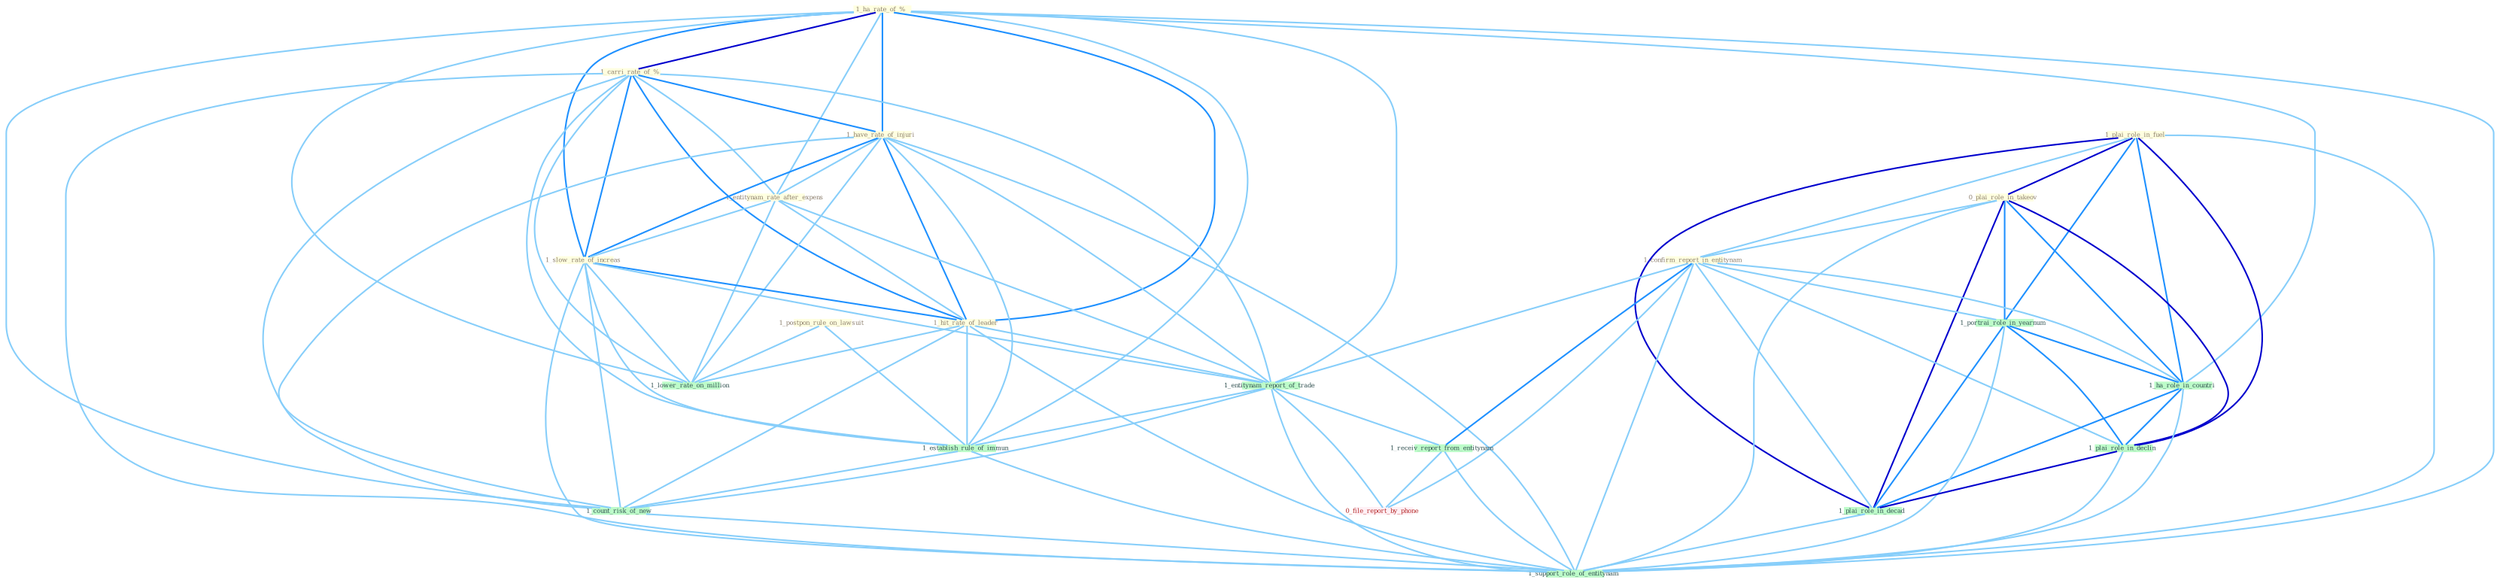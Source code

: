 Graph G{ 
    node
    [shape=polygon,style=filled,width=.5,height=.06,color="#BDFCC9",fixedsize=true,fontsize=4,
    fontcolor="#2f4f4f"];
    {node
    [color="#ffffe0", fontcolor="#8b7d6b"] "1_ha_rate_of_% " "1_carri_rate_of_% " "1_have_rate_of_injuri " "1_plai_role_in_fuel " "1_entitynam_rate_after_expens " "0_plai_role_in_takeov " "1_confirm_report_in_entitynam " "1_slow_rate_of_increas " "1_postpon_rule_on_lawsuit " "1_hit_rate_of_leader "}
{node [color="#fff0f5", fontcolor="#b22222"] "0_file_report_by_phone "}
edge [color="#B0E2FF"];

	"1_ha_rate_of_% " -- "1_carri_rate_of_% " [w="3", color="#0000cd" , len=0.6];
	"1_ha_rate_of_% " -- "1_have_rate_of_injuri " [w="2", color="#1e90ff" , len=0.8];
	"1_ha_rate_of_% " -- "1_entitynam_rate_after_expens " [w="1", color="#87cefa" ];
	"1_ha_rate_of_% " -- "1_slow_rate_of_increas " [w="2", color="#1e90ff" , len=0.8];
	"1_ha_rate_of_% " -- "1_hit_rate_of_leader " [w="2", color="#1e90ff" , len=0.8];
	"1_ha_rate_of_% " -- "1_ha_role_in_countri " [w="1", color="#87cefa" ];
	"1_ha_rate_of_% " -- "1_lower_rate_on_million " [w="1", color="#87cefa" ];
	"1_ha_rate_of_% " -- "1_entitynam_report_of_trade " [w="1", color="#87cefa" ];
	"1_ha_rate_of_% " -- "1_establish_rule_of_immun " [w="1", color="#87cefa" ];
	"1_ha_rate_of_% " -- "1_count_risk_of_new " [w="1", color="#87cefa" ];
	"1_ha_rate_of_% " -- "1_support_role_of_entitynam " [w="1", color="#87cefa" ];
	"1_carri_rate_of_% " -- "1_have_rate_of_injuri " [w="2", color="#1e90ff" , len=0.8];
	"1_carri_rate_of_% " -- "1_entitynam_rate_after_expens " [w="1", color="#87cefa" ];
	"1_carri_rate_of_% " -- "1_slow_rate_of_increas " [w="2", color="#1e90ff" , len=0.8];
	"1_carri_rate_of_% " -- "1_hit_rate_of_leader " [w="2", color="#1e90ff" , len=0.8];
	"1_carri_rate_of_% " -- "1_lower_rate_on_million " [w="1", color="#87cefa" ];
	"1_carri_rate_of_% " -- "1_entitynam_report_of_trade " [w="1", color="#87cefa" ];
	"1_carri_rate_of_% " -- "1_establish_rule_of_immun " [w="1", color="#87cefa" ];
	"1_carri_rate_of_% " -- "1_count_risk_of_new " [w="1", color="#87cefa" ];
	"1_carri_rate_of_% " -- "1_support_role_of_entitynam " [w="1", color="#87cefa" ];
	"1_have_rate_of_injuri " -- "1_entitynam_rate_after_expens " [w="1", color="#87cefa" ];
	"1_have_rate_of_injuri " -- "1_slow_rate_of_increas " [w="2", color="#1e90ff" , len=0.8];
	"1_have_rate_of_injuri " -- "1_hit_rate_of_leader " [w="2", color="#1e90ff" , len=0.8];
	"1_have_rate_of_injuri " -- "1_lower_rate_on_million " [w="1", color="#87cefa" ];
	"1_have_rate_of_injuri " -- "1_entitynam_report_of_trade " [w="1", color="#87cefa" ];
	"1_have_rate_of_injuri " -- "1_establish_rule_of_immun " [w="1", color="#87cefa" ];
	"1_have_rate_of_injuri " -- "1_count_risk_of_new " [w="1", color="#87cefa" ];
	"1_have_rate_of_injuri " -- "1_support_role_of_entitynam " [w="1", color="#87cefa" ];
	"1_plai_role_in_fuel " -- "0_plai_role_in_takeov " [w="3", color="#0000cd" , len=0.6];
	"1_plai_role_in_fuel " -- "1_confirm_report_in_entitynam " [w="1", color="#87cefa" ];
	"1_plai_role_in_fuel " -- "1_portrai_role_in_yearnum " [w="2", color="#1e90ff" , len=0.8];
	"1_plai_role_in_fuel " -- "1_ha_role_in_countri " [w="2", color="#1e90ff" , len=0.8];
	"1_plai_role_in_fuel " -- "1_plai_role_in_declin " [w="3", color="#0000cd" , len=0.6];
	"1_plai_role_in_fuel " -- "1_plai_role_in_decad " [w="3", color="#0000cd" , len=0.6];
	"1_plai_role_in_fuel " -- "1_support_role_of_entitynam " [w="1", color="#87cefa" ];
	"1_entitynam_rate_after_expens " -- "1_slow_rate_of_increas " [w="1", color="#87cefa" ];
	"1_entitynam_rate_after_expens " -- "1_hit_rate_of_leader " [w="1", color="#87cefa" ];
	"1_entitynam_rate_after_expens " -- "1_lower_rate_on_million " [w="1", color="#87cefa" ];
	"1_entitynam_rate_after_expens " -- "1_entitynam_report_of_trade " [w="1", color="#87cefa" ];
	"0_plai_role_in_takeov " -- "1_confirm_report_in_entitynam " [w="1", color="#87cefa" ];
	"0_plai_role_in_takeov " -- "1_portrai_role_in_yearnum " [w="2", color="#1e90ff" , len=0.8];
	"0_plai_role_in_takeov " -- "1_ha_role_in_countri " [w="2", color="#1e90ff" , len=0.8];
	"0_plai_role_in_takeov " -- "1_plai_role_in_declin " [w="3", color="#0000cd" , len=0.6];
	"0_plai_role_in_takeov " -- "1_plai_role_in_decad " [w="3", color="#0000cd" , len=0.6];
	"0_plai_role_in_takeov " -- "1_support_role_of_entitynam " [w="1", color="#87cefa" ];
	"1_confirm_report_in_entitynam " -- "1_portrai_role_in_yearnum " [w="1", color="#87cefa" ];
	"1_confirm_report_in_entitynam " -- "1_ha_role_in_countri " [w="1", color="#87cefa" ];
	"1_confirm_report_in_entitynam " -- "1_entitynam_report_of_trade " [w="1", color="#87cefa" ];
	"1_confirm_report_in_entitynam " -- "1_receiv_report_from_entitynam " [w="2", color="#1e90ff" , len=0.8];
	"1_confirm_report_in_entitynam " -- "1_plai_role_in_declin " [w="1", color="#87cefa" ];
	"1_confirm_report_in_entitynam " -- "1_plai_role_in_decad " [w="1", color="#87cefa" ];
	"1_confirm_report_in_entitynam " -- "0_file_report_by_phone " [w="1", color="#87cefa" ];
	"1_confirm_report_in_entitynam " -- "1_support_role_of_entitynam " [w="1", color="#87cefa" ];
	"1_slow_rate_of_increas " -- "1_hit_rate_of_leader " [w="2", color="#1e90ff" , len=0.8];
	"1_slow_rate_of_increas " -- "1_lower_rate_on_million " [w="1", color="#87cefa" ];
	"1_slow_rate_of_increas " -- "1_entitynam_report_of_trade " [w="1", color="#87cefa" ];
	"1_slow_rate_of_increas " -- "1_establish_rule_of_immun " [w="1", color="#87cefa" ];
	"1_slow_rate_of_increas " -- "1_count_risk_of_new " [w="1", color="#87cefa" ];
	"1_slow_rate_of_increas " -- "1_support_role_of_entitynam " [w="1", color="#87cefa" ];
	"1_postpon_rule_on_lawsuit " -- "1_lower_rate_on_million " [w="1", color="#87cefa" ];
	"1_postpon_rule_on_lawsuit " -- "1_establish_rule_of_immun " [w="1", color="#87cefa" ];
	"1_hit_rate_of_leader " -- "1_lower_rate_on_million " [w="1", color="#87cefa" ];
	"1_hit_rate_of_leader " -- "1_entitynam_report_of_trade " [w="1", color="#87cefa" ];
	"1_hit_rate_of_leader " -- "1_establish_rule_of_immun " [w="1", color="#87cefa" ];
	"1_hit_rate_of_leader " -- "1_count_risk_of_new " [w="1", color="#87cefa" ];
	"1_hit_rate_of_leader " -- "1_support_role_of_entitynam " [w="1", color="#87cefa" ];
	"1_portrai_role_in_yearnum " -- "1_ha_role_in_countri " [w="2", color="#1e90ff" , len=0.8];
	"1_portrai_role_in_yearnum " -- "1_plai_role_in_declin " [w="2", color="#1e90ff" , len=0.8];
	"1_portrai_role_in_yearnum " -- "1_plai_role_in_decad " [w="2", color="#1e90ff" , len=0.8];
	"1_portrai_role_in_yearnum " -- "1_support_role_of_entitynam " [w="1", color="#87cefa" ];
	"1_ha_role_in_countri " -- "1_plai_role_in_declin " [w="2", color="#1e90ff" , len=0.8];
	"1_ha_role_in_countri " -- "1_plai_role_in_decad " [w="2", color="#1e90ff" , len=0.8];
	"1_ha_role_in_countri " -- "1_support_role_of_entitynam " [w="1", color="#87cefa" ];
	"1_entitynam_report_of_trade " -- "1_receiv_report_from_entitynam " [w="1", color="#87cefa" ];
	"1_entitynam_report_of_trade " -- "1_establish_rule_of_immun " [w="1", color="#87cefa" ];
	"1_entitynam_report_of_trade " -- "1_count_risk_of_new " [w="1", color="#87cefa" ];
	"1_entitynam_report_of_trade " -- "0_file_report_by_phone " [w="1", color="#87cefa" ];
	"1_entitynam_report_of_trade " -- "1_support_role_of_entitynam " [w="1", color="#87cefa" ];
	"1_receiv_report_from_entitynam " -- "0_file_report_by_phone " [w="1", color="#87cefa" ];
	"1_receiv_report_from_entitynam " -- "1_support_role_of_entitynam " [w="1", color="#87cefa" ];
	"1_plai_role_in_declin " -- "1_plai_role_in_decad " [w="3", color="#0000cd" , len=0.6];
	"1_plai_role_in_declin " -- "1_support_role_of_entitynam " [w="1", color="#87cefa" ];
	"1_establish_rule_of_immun " -- "1_count_risk_of_new " [w="1", color="#87cefa" ];
	"1_establish_rule_of_immun " -- "1_support_role_of_entitynam " [w="1", color="#87cefa" ];
	"1_count_risk_of_new " -- "1_support_role_of_entitynam " [w="1", color="#87cefa" ];
	"1_plai_role_in_decad " -- "1_support_role_of_entitynam " [w="1", color="#87cefa" ];
}